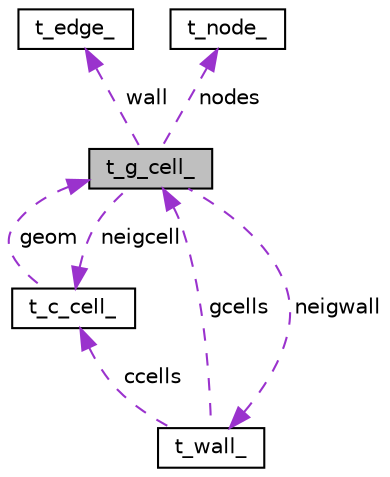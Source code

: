 digraph "t_g_cell_"
{
 // LATEX_PDF_SIZE
  edge [fontname="Helvetica",fontsize="10",labelfontname="Helvetica",labelfontsize="10"];
  node [fontname="Helvetica",fontsize="10",shape=record];
  Node1 [label="t_g_cell_",height=0.2,width=0.4,color="black", fillcolor="grey75", style="filled", fontcolor="black",tooltip="Geometry cells: mesh characteristics in cells."];
  Node2 -> Node1 [dir="back",color="darkorchid3",fontsize="10",style="dashed",label=" neigcell" ,fontname="Helvetica"];
  Node2 [label="t_c_cell_",height=0.2,width=0.4,color="black", fillcolor="white", style="filled",URL="$structt__c__cell__.html",tooltip="Calculus cells: flow variables in cells."];
  Node1 -> Node2 [dir="back",color="darkorchid3",fontsize="10",style="dashed",label=" geom" ,fontname="Helvetica"];
  Node3 -> Node1 [dir="back",color="darkorchid3",fontsize="10",style="dashed",label=" wall" ,fontname="Helvetica"];
  Node3 [label="t_edge_",height=0.2,width=0.4,color="black", fillcolor="white", style="filled",URL="$structt__edge__.html",tooltip="Geometrical edges for mesh topology construction."];
  Node4 -> Node1 [dir="back",color="darkorchid3",fontsize="10",style="dashed",label=" neigwall" ,fontname="Helvetica"];
  Node4 [label="t_wall_",height=0.2,width=0.4,color="black", fillcolor="white", style="filled",URL="$structt__wall__.html",tooltip="Wall characteristics for computation."];
  Node2 -> Node4 [dir="back",color="darkorchid3",fontsize="10",style="dashed",label=" ccells" ,fontname="Helvetica"];
  Node1 -> Node4 [dir="back",color="darkorchid3",fontsize="10",style="dashed",label=" gcells" ,fontname="Helvetica"];
  Node5 -> Node1 [dir="back",color="darkorchid3",fontsize="10",style="dashed",label=" nodes" ,fontname="Helvetica"];
  Node5 [label="t_node_",height=0.2,width=0.4,color="black", fillcolor="white", style="filled",URL="$structt__node__.html",tooltip="Geometry mesh node."];
}
